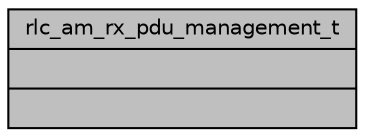 digraph "rlc_am_rx_pdu_management_t"
{
 // LATEX_PDF_SIZE
  edge [fontname="Helvetica",fontsize="10",labelfontname="Helvetica",labelfontsize="10"];
  node [fontname="Helvetica",fontsize="10",shape=record];
  Node1 [label="{rlc_am_rx_pdu_management_t\n||}",height=0.2,width=0.4,color="black", fillcolor="grey75", style="filled", fontcolor="black",tooltip="Structure for storing decoded informations from the header of a AMD PDU or AMD PDU segment and inform..."];
}
